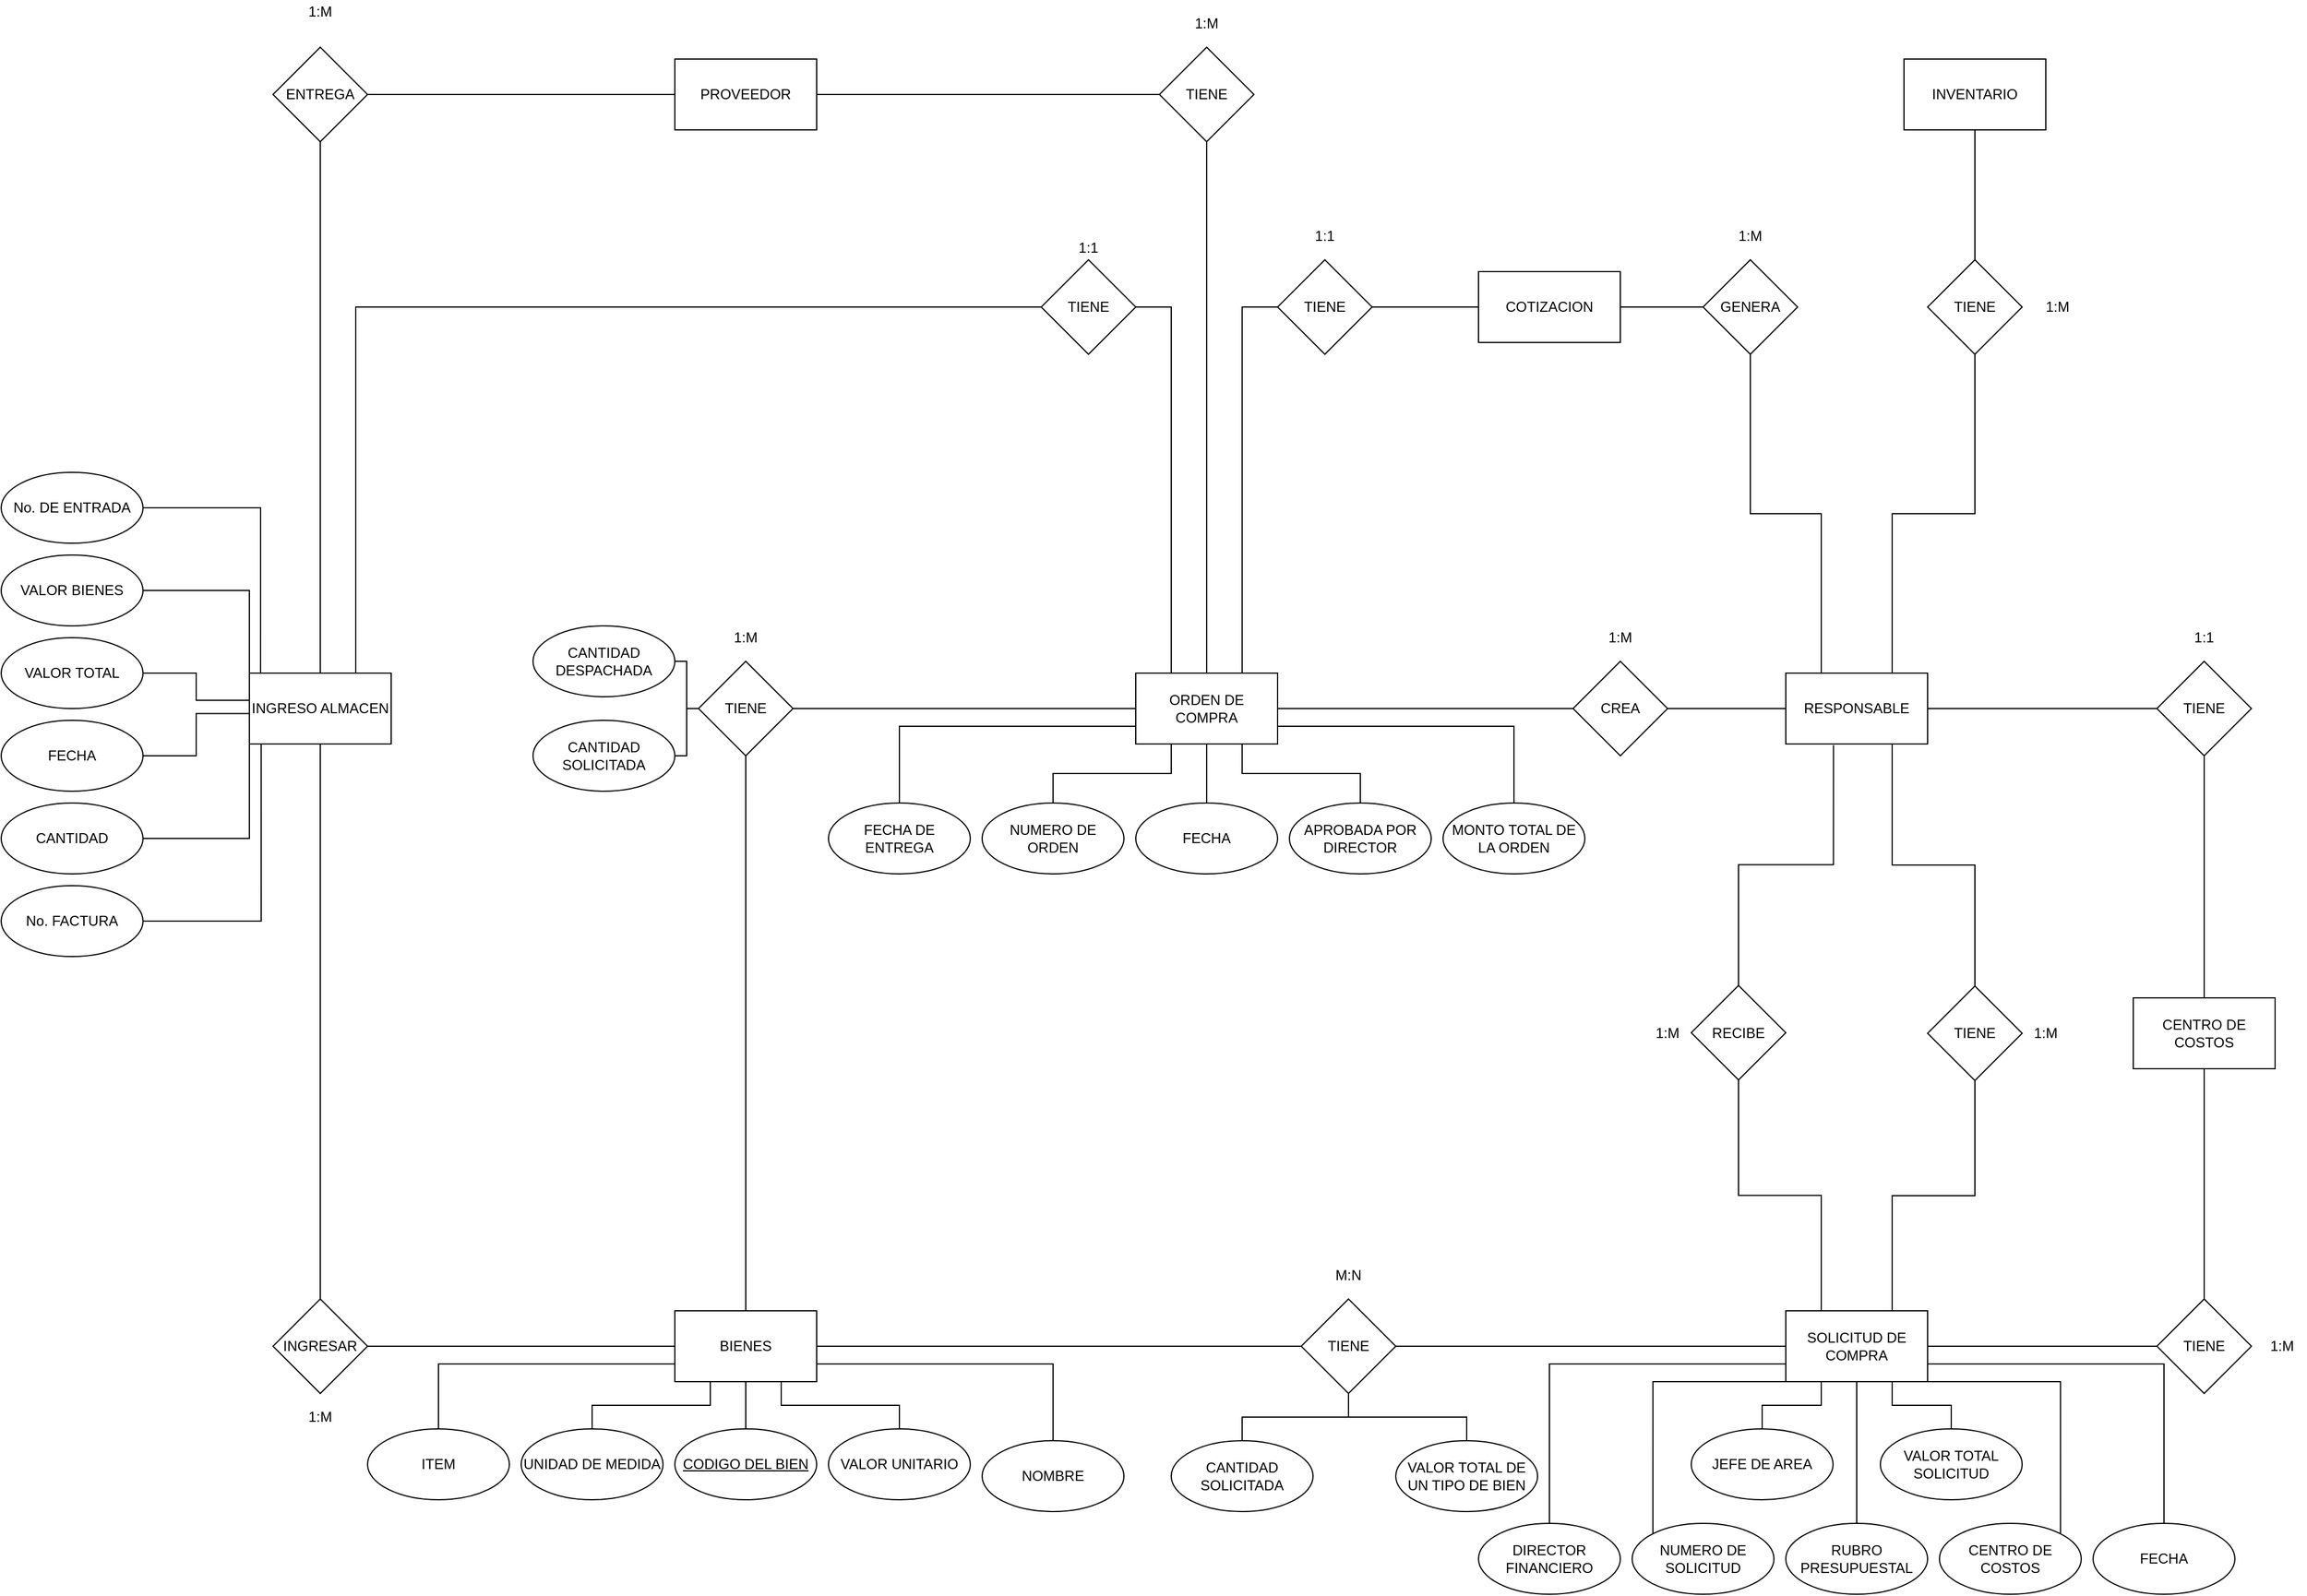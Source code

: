 <mxfile version="14.7.3" type="github">
  <diagram id="3u8U44H4jnyW9glCEdO8" name="Page-1">
    <mxGraphModel dx="1699" dy="2381" grid="1" gridSize="10" guides="1" tooltips="1" connect="1" arrows="1" fold="1" page="1" pageScale="1" pageWidth="827" pageHeight="1169" math="0" shadow="0">
      <root>
        <mxCell id="0" />
        <mxCell id="1" parent="0" />
        <mxCell id="CAUhlGkzBfAJHvkYmCcD-1" value="INGRESO ALMACEN" style="rounded=0;whiteSpace=wrap;html=1;" vertex="1" parent="1">
          <mxGeometry x="40" y="280" width="120" height="60" as="geometry" />
        </mxCell>
        <mxCell id="CAUhlGkzBfAJHvkYmCcD-17" style="edgeStyle=orthogonalEdgeStyle;rounded=0;orthogonalLoop=1;jettySize=auto;html=1;exitX=0.5;exitY=0;exitDx=0;exitDy=0;entryX=0.5;entryY=1;entryDx=0;entryDy=0;endArrow=none;endFill=0;" edge="1" parent="1" source="CAUhlGkzBfAJHvkYmCcD-2" target="CAUhlGkzBfAJHvkYmCcD-1">
          <mxGeometry relative="1" as="geometry" />
        </mxCell>
        <mxCell id="CAUhlGkzBfAJHvkYmCcD-18" style="edgeStyle=orthogonalEdgeStyle;rounded=0;orthogonalLoop=1;jettySize=auto;html=1;exitX=1;exitY=0.5;exitDx=0;exitDy=0;entryX=0;entryY=0.5;entryDx=0;entryDy=0;endArrow=none;endFill=0;" edge="1" parent="1" source="CAUhlGkzBfAJHvkYmCcD-2" target="CAUhlGkzBfAJHvkYmCcD-3">
          <mxGeometry relative="1" as="geometry" />
        </mxCell>
        <mxCell id="CAUhlGkzBfAJHvkYmCcD-2" value="INGRESAR" style="rhombus;whiteSpace=wrap;html=1;" vertex="1" parent="1">
          <mxGeometry x="60" y="810" width="80" height="80" as="geometry" />
        </mxCell>
        <mxCell id="CAUhlGkzBfAJHvkYmCcD-3" value="BIENES" style="rounded=0;whiteSpace=wrap;html=1;" vertex="1" parent="1">
          <mxGeometry x="400" y="820" width="120" height="60" as="geometry" />
        </mxCell>
        <mxCell id="CAUhlGkzBfAJHvkYmCcD-16" style="edgeStyle=orthogonalEdgeStyle;rounded=0;orthogonalLoop=1;jettySize=auto;html=1;exitX=1;exitY=0.5;exitDx=0;exitDy=0;entryX=0.079;entryY=0;entryDx=0;entryDy=0;entryPerimeter=0;endArrow=none;endFill=0;" edge="1" parent="1" source="CAUhlGkzBfAJHvkYmCcD-4" target="CAUhlGkzBfAJHvkYmCcD-1">
          <mxGeometry relative="1" as="geometry" />
        </mxCell>
        <mxCell id="CAUhlGkzBfAJHvkYmCcD-4" value="No. DE ENTRADA" style="ellipse;whiteSpace=wrap;html=1;" vertex="1" parent="1">
          <mxGeometry x="-170" y="110" width="120" height="60" as="geometry" />
        </mxCell>
        <mxCell id="CAUhlGkzBfAJHvkYmCcD-11" style="edgeStyle=orthogonalEdgeStyle;rounded=0;orthogonalLoop=1;jettySize=auto;html=1;exitX=1;exitY=0.5;exitDx=0;exitDy=0;entryX=0.002;entryY=0.571;entryDx=0;entryDy=0;entryPerimeter=0;endArrow=none;endFill=0;" edge="1" parent="1" source="CAUhlGkzBfAJHvkYmCcD-5" target="CAUhlGkzBfAJHvkYmCcD-1">
          <mxGeometry relative="1" as="geometry" />
        </mxCell>
        <mxCell id="CAUhlGkzBfAJHvkYmCcD-5" value="FECHA" style="ellipse;whiteSpace=wrap;html=1;" vertex="1" parent="1">
          <mxGeometry x="-170" y="320" width="120" height="60" as="geometry" />
        </mxCell>
        <mxCell id="CAUhlGkzBfAJHvkYmCcD-13" style="edgeStyle=orthogonalEdgeStyle;rounded=0;orthogonalLoop=1;jettySize=auto;html=1;exitX=1;exitY=0.5;exitDx=0;exitDy=0;entryX=0.083;entryY=1;entryDx=0;entryDy=0;entryPerimeter=0;endArrow=none;endFill=0;" edge="1" parent="1" source="CAUhlGkzBfAJHvkYmCcD-6" target="CAUhlGkzBfAJHvkYmCcD-1">
          <mxGeometry relative="1" as="geometry" />
        </mxCell>
        <mxCell id="CAUhlGkzBfAJHvkYmCcD-6" value="No. FACTURA" style="ellipse;whiteSpace=wrap;html=1;" vertex="1" parent="1">
          <mxGeometry x="-170" y="460" width="120" height="60" as="geometry" />
        </mxCell>
        <mxCell id="CAUhlGkzBfAJHvkYmCcD-15" style="edgeStyle=orthogonalEdgeStyle;rounded=0;orthogonalLoop=1;jettySize=auto;html=1;exitX=1;exitY=0.5;exitDx=0;exitDy=0;entryX=0;entryY=0;entryDx=0;entryDy=0;endArrow=none;endFill=0;" edge="1" parent="1" source="CAUhlGkzBfAJHvkYmCcD-7" target="CAUhlGkzBfAJHvkYmCcD-1">
          <mxGeometry relative="1" as="geometry" />
        </mxCell>
        <mxCell id="CAUhlGkzBfAJHvkYmCcD-7" value="VALOR BIENES" style="ellipse;whiteSpace=wrap;html=1;" vertex="1" parent="1">
          <mxGeometry x="-170" y="180" width="120" height="60" as="geometry" />
        </mxCell>
        <mxCell id="CAUhlGkzBfAJHvkYmCcD-10" style="edgeStyle=orthogonalEdgeStyle;rounded=0;orthogonalLoop=1;jettySize=auto;html=1;exitX=1;exitY=0.5;exitDx=0;exitDy=0;entryX=0;entryY=0.383;entryDx=0;entryDy=0;entryPerimeter=0;endArrow=none;endFill=0;" edge="1" parent="1" source="CAUhlGkzBfAJHvkYmCcD-8" target="CAUhlGkzBfAJHvkYmCcD-1">
          <mxGeometry relative="1" as="geometry" />
        </mxCell>
        <mxCell id="CAUhlGkzBfAJHvkYmCcD-8" value="VALOR TOTAL" style="ellipse;whiteSpace=wrap;html=1;" vertex="1" parent="1">
          <mxGeometry x="-170" y="250" width="120" height="60" as="geometry" />
        </mxCell>
        <mxCell id="CAUhlGkzBfAJHvkYmCcD-14" style="edgeStyle=orthogonalEdgeStyle;rounded=0;orthogonalLoop=1;jettySize=auto;html=1;exitX=1;exitY=0.5;exitDx=0;exitDy=0;entryX=0;entryY=1;entryDx=0;entryDy=0;endArrow=none;endFill=0;" edge="1" parent="1" source="CAUhlGkzBfAJHvkYmCcD-9" target="CAUhlGkzBfAJHvkYmCcD-1">
          <mxGeometry relative="1" as="geometry" />
        </mxCell>
        <mxCell id="CAUhlGkzBfAJHvkYmCcD-9" value="CANTIDAD" style="ellipse;whiteSpace=wrap;html=1;" vertex="1" parent="1">
          <mxGeometry x="-170" y="390" width="120" height="60" as="geometry" />
        </mxCell>
        <mxCell id="CAUhlGkzBfAJHvkYmCcD-24" style="edgeStyle=orthogonalEdgeStyle;rounded=0;orthogonalLoop=1;jettySize=auto;html=1;exitX=0.5;exitY=0;exitDx=0;exitDy=0;entryX=0.5;entryY=1;entryDx=0;entryDy=0;endArrow=none;endFill=0;" edge="1" parent="1" source="CAUhlGkzBfAJHvkYmCcD-19" target="CAUhlGkzBfAJHvkYmCcD-3">
          <mxGeometry relative="1" as="geometry" />
        </mxCell>
        <mxCell id="CAUhlGkzBfAJHvkYmCcD-19" value="&lt;u&gt;CODIGO DEL BIEN&lt;/u&gt;" style="ellipse;whiteSpace=wrap;html=1;" vertex="1" parent="1">
          <mxGeometry x="400" y="920" width="120" height="60" as="geometry" />
        </mxCell>
        <mxCell id="CAUhlGkzBfAJHvkYmCcD-27" style="edgeStyle=orthogonalEdgeStyle;rounded=0;orthogonalLoop=1;jettySize=auto;html=1;exitX=0.5;exitY=0;exitDx=0;exitDy=0;entryX=0;entryY=0.75;entryDx=0;entryDy=0;endArrow=none;endFill=0;" edge="1" parent="1" source="CAUhlGkzBfAJHvkYmCcD-20" target="CAUhlGkzBfAJHvkYmCcD-3">
          <mxGeometry relative="1" as="geometry" />
        </mxCell>
        <mxCell id="CAUhlGkzBfAJHvkYmCcD-20" value="ITEM" style="ellipse;whiteSpace=wrap;html=1;" vertex="1" parent="1">
          <mxGeometry x="140" y="920" width="120" height="60" as="geometry" />
        </mxCell>
        <mxCell id="CAUhlGkzBfAJHvkYmCcD-28" style="edgeStyle=orthogonalEdgeStyle;rounded=0;orthogonalLoop=1;jettySize=auto;html=1;exitX=0.5;exitY=0;exitDx=0;exitDy=0;entryX=1;entryY=0.75;entryDx=0;entryDy=0;endArrow=none;endFill=0;" edge="1" parent="1" source="CAUhlGkzBfAJHvkYmCcD-21" target="CAUhlGkzBfAJHvkYmCcD-3">
          <mxGeometry relative="1" as="geometry" />
        </mxCell>
        <mxCell id="CAUhlGkzBfAJHvkYmCcD-21" value="NOMBRE" style="ellipse;whiteSpace=wrap;html=1;" vertex="1" parent="1">
          <mxGeometry x="660" y="930" width="120" height="60" as="geometry" />
        </mxCell>
        <mxCell id="CAUhlGkzBfAJHvkYmCcD-26" style="edgeStyle=orthogonalEdgeStyle;rounded=0;orthogonalLoop=1;jettySize=auto;html=1;exitX=0.5;exitY=0;exitDx=0;exitDy=0;entryX=0.25;entryY=1;entryDx=0;entryDy=0;endArrow=none;endFill=0;" edge="1" parent="1" source="CAUhlGkzBfAJHvkYmCcD-22" target="CAUhlGkzBfAJHvkYmCcD-3">
          <mxGeometry relative="1" as="geometry" />
        </mxCell>
        <mxCell id="CAUhlGkzBfAJHvkYmCcD-22" value="UNIDAD DE MEDIDA" style="ellipse;whiteSpace=wrap;html=1;" vertex="1" parent="1">
          <mxGeometry x="270" y="920" width="120" height="60" as="geometry" />
        </mxCell>
        <mxCell id="CAUhlGkzBfAJHvkYmCcD-25" style="edgeStyle=orthogonalEdgeStyle;rounded=0;orthogonalLoop=1;jettySize=auto;html=1;exitX=0.5;exitY=0;exitDx=0;exitDy=0;entryX=0.75;entryY=1;entryDx=0;entryDy=0;endArrow=none;endFill=0;" edge="1" parent="1" source="CAUhlGkzBfAJHvkYmCcD-23" target="CAUhlGkzBfAJHvkYmCcD-3">
          <mxGeometry relative="1" as="geometry" />
        </mxCell>
        <mxCell id="CAUhlGkzBfAJHvkYmCcD-23" value="VALOR UNITARIO" style="ellipse;whiteSpace=wrap;html=1;" vertex="1" parent="1">
          <mxGeometry x="530" y="920" width="120" height="60" as="geometry" />
        </mxCell>
        <mxCell id="CAUhlGkzBfAJHvkYmCcD-33" style="edgeStyle=orthogonalEdgeStyle;rounded=0;orthogonalLoop=1;jettySize=auto;html=1;exitX=0.5;exitY=1;exitDx=0;exitDy=0;entryX=0.5;entryY=0;entryDx=0;entryDy=0;endArrow=none;endFill=0;" edge="1" parent="1" source="CAUhlGkzBfAJHvkYmCcD-30" target="CAUhlGkzBfAJHvkYmCcD-3">
          <mxGeometry relative="1" as="geometry" />
        </mxCell>
        <mxCell id="CAUhlGkzBfAJHvkYmCcD-34" style="edgeStyle=orthogonalEdgeStyle;rounded=0;orthogonalLoop=1;jettySize=auto;html=1;exitX=1;exitY=0.5;exitDx=0;exitDy=0;entryX=0;entryY=0.5;entryDx=0;entryDy=0;endArrow=none;endFill=0;" edge="1" parent="1" source="CAUhlGkzBfAJHvkYmCcD-30" target="CAUhlGkzBfAJHvkYmCcD-32">
          <mxGeometry relative="1" as="geometry" />
        </mxCell>
        <mxCell id="CAUhlGkzBfAJHvkYmCcD-30" value="TIENE" style="rhombus;whiteSpace=wrap;html=1;" vertex="1" parent="1">
          <mxGeometry x="420" y="270" width="80" height="80" as="geometry" />
        </mxCell>
        <mxCell id="CAUhlGkzBfAJHvkYmCcD-32" value="ORDEN DE COMPRA" style="rounded=0;whiteSpace=wrap;html=1;" vertex="1" parent="1">
          <mxGeometry x="790" y="280" width="120" height="60" as="geometry" />
        </mxCell>
        <mxCell id="CAUhlGkzBfAJHvkYmCcD-37" style="edgeStyle=orthogonalEdgeStyle;rounded=0;orthogonalLoop=1;jettySize=auto;html=1;exitX=1;exitY=0.5;exitDx=0;exitDy=0;entryX=0;entryY=0.5;entryDx=0;entryDy=0;endArrow=none;endFill=0;" edge="1" parent="1" source="CAUhlGkzBfAJHvkYmCcD-35" target="CAUhlGkzBfAJHvkYmCcD-30">
          <mxGeometry relative="1" as="geometry">
            <Array as="points">
              <mxPoint x="410" y="270" />
              <mxPoint x="410" y="310" />
            </Array>
          </mxGeometry>
        </mxCell>
        <mxCell id="CAUhlGkzBfAJHvkYmCcD-35" value="CANTIDAD DESPACHADA" style="ellipse;whiteSpace=wrap;html=1;" vertex="1" parent="1">
          <mxGeometry x="280" y="240" width="120" height="60" as="geometry" />
        </mxCell>
        <mxCell id="CAUhlGkzBfAJHvkYmCcD-38" style="edgeStyle=orthogonalEdgeStyle;rounded=0;orthogonalLoop=1;jettySize=auto;html=1;exitX=1;exitY=0.5;exitDx=0;exitDy=0;entryX=0;entryY=0.5;entryDx=0;entryDy=0;endArrow=none;endFill=0;" edge="1" parent="1" source="CAUhlGkzBfAJHvkYmCcD-36" target="CAUhlGkzBfAJHvkYmCcD-30">
          <mxGeometry relative="1" as="geometry">
            <Array as="points">
              <mxPoint x="410" y="350" />
              <mxPoint x="410" y="310" />
            </Array>
          </mxGeometry>
        </mxCell>
        <mxCell id="CAUhlGkzBfAJHvkYmCcD-36" value="CANTIDAD SOLICITADA" style="ellipse;whiteSpace=wrap;html=1;" vertex="1" parent="1">
          <mxGeometry x="280" y="320" width="120" height="60" as="geometry" />
        </mxCell>
        <mxCell id="CAUhlGkzBfAJHvkYmCcD-40" style="edgeStyle=orthogonalEdgeStyle;rounded=0;orthogonalLoop=1;jettySize=auto;html=1;exitX=1;exitY=0.5;exitDx=0;exitDy=0;entryX=0.25;entryY=0;entryDx=0;entryDy=0;endArrow=none;endFill=0;" edge="1" parent="1" source="CAUhlGkzBfAJHvkYmCcD-39" target="CAUhlGkzBfAJHvkYmCcD-32">
          <mxGeometry relative="1" as="geometry" />
        </mxCell>
        <mxCell id="CAUhlGkzBfAJHvkYmCcD-41" style="edgeStyle=orthogonalEdgeStyle;rounded=0;orthogonalLoop=1;jettySize=auto;html=1;exitX=0;exitY=0.5;exitDx=0;exitDy=0;entryX=0.75;entryY=0;entryDx=0;entryDy=0;endArrow=none;endFill=0;" edge="1" parent="1" source="CAUhlGkzBfAJHvkYmCcD-39" target="CAUhlGkzBfAJHvkYmCcD-1">
          <mxGeometry relative="1" as="geometry" />
        </mxCell>
        <mxCell id="CAUhlGkzBfAJHvkYmCcD-39" value="TIENE" style="rhombus;whiteSpace=wrap;html=1;" vertex="1" parent="1">
          <mxGeometry x="710" y="-70" width="80" height="80" as="geometry" />
        </mxCell>
        <mxCell id="CAUhlGkzBfAJHvkYmCcD-43" style="edgeStyle=orthogonalEdgeStyle;rounded=0;orthogonalLoop=1;jettySize=auto;html=1;exitX=0.5;exitY=1;exitDx=0;exitDy=0;endArrow=none;endFill=0;" edge="1" parent="1" source="CAUhlGkzBfAJHvkYmCcD-42" target="CAUhlGkzBfAJHvkYmCcD-1">
          <mxGeometry relative="1" as="geometry" />
        </mxCell>
        <mxCell id="CAUhlGkzBfAJHvkYmCcD-45" style="edgeStyle=orthogonalEdgeStyle;rounded=0;orthogonalLoop=1;jettySize=auto;html=1;exitX=1;exitY=0.5;exitDx=0;exitDy=0;entryX=0;entryY=0.5;entryDx=0;entryDy=0;endArrow=none;endFill=0;" edge="1" parent="1" source="CAUhlGkzBfAJHvkYmCcD-42" target="CAUhlGkzBfAJHvkYmCcD-44">
          <mxGeometry relative="1" as="geometry" />
        </mxCell>
        <mxCell id="CAUhlGkzBfAJHvkYmCcD-42" value="ENTREGA" style="rhombus;whiteSpace=wrap;html=1;" vertex="1" parent="1">
          <mxGeometry x="60" y="-250" width="80" height="80" as="geometry" />
        </mxCell>
        <mxCell id="CAUhlGkzBfAJHvkYmCcD-44" value="PROVEEDOR" style="rounded=0;whiteSpace=wrap;html=1;" vertex="1" parent="1">
          <mxGeometry x="400" y="-240" width="120" height="60" as="geometry" />
        </mxCell>
        <mxCell id="CAUhlGkzBfAJHvkYmCcD-47" style="edgeStyle=orthogonalEdgeStyle;rounded=0;orthogonalLoop=1;jettySize=auto;html=1;exitX=0;exitY=0.5;exitDx=0;exitDy=0;entryX=1;entryY=0.5;entryDx=0;entryDy=0;endArrow=none;endFill=0;" edge="1" parent="1" source="CAUhlGkzBfAJHvkYmCcD-46" target="CAUhlGkzBfAJHvkYmCcD-44">
          <mxGeometry relative="1" as="geometry" />
        </mxCell>
        <mxCell id="CAUhlGkzBfAJHvkYmCcD-48" style="edgeStyle=orthogonalEdgeStyle;rounded=0;orthogonalLoop=1;jettySize=auto;html=1;exitX=0.5;exitY=1;exitDx=0;exitDy=0;entryX=0.5;entryY=0;entryDx=0;entryDy=0;endArrow=none;endFill=0;" edge="1" parent="1" source="CAUhlGkzBfAJHvkYmCcD-46" target="CAUhlGkzBfAJHvkYmCcD-32">
          <mxGeometry relative="1" as="geometry" />
        </mxCell>
        <mxCell id="CAUhlGkzBfAJHvkYmCcD-46" value="TIENE" style="rhombus;whiteSpace=wrap;html=1;" vertex="1" parent="1">
          <mxGeometry x="810" y="-250" width="80" height="80" as="geometry" />
        </mxCell>
        <mxCell id="CAUhlGkzBfAJHvkYmCcD-51" style="edgeStyle=orthogonalEdgeStyle;rounded=0;orthogonalLoop=1;jettySize=auto;html=1;exitX=0;exitY=0.5;exitDx=0;exitDy=0;entryX=0.75;entryY=0;entryDx=0;entryDy=0;endArrow=none;endFill=0;" edge="1" parent="1" source="CAUhlGkzBfAJHvkYmCcD-49" target="CAUhlGkzBfAJHvkYmCcD-32">
          <mxGeometry relative="1" as="geometry" />
        </mxCell>
        <mxCell id="CAUhlGkzBfAJHvkYmCcD-52" style="edgeStyle=orthogonalEdgeStyle;rounded=0;orthogonalLoop=1;jettySize=auto;html=1;exitX=1;exitY=0.5;exitDx=0;exitDy=0;entryX=0;entryY=0.5;entryDx=0;entryDy=0;endArrow=none;endFill=0;" edge="1" parent="1" source="CAUhlGkzBfAJHvkYmCcD-49" target="CAUhlGkzBfAJHvkYmCcD-50">
          <mxGeometry relative="1" as="geometry" />
        </mxCell>
        <mxCell id="CAUhlGkzBfAJHvkYmCcD-49" value="TIENE" style="rhombus;whiteSpace=wrap;html=1;" vertex="1" parent="1">
          <mxGeometry x="910" y="-70" width="80" height="80" as="geometry" />
        </mxCell>
        <mxCell id="CAUhlGkzBfAJHvkYmCcD-50" value="COTIZACION" style="rounded=0;whiteSpace=wrap;html=1;" vertex="1" parent="1">
          <mxGeometry x="1080" y="-60" width="120" height="60" as="geometry" />
        </mxCell>
        <mxCell id="CAUhlGkzBfAJHvkYmCcD-54" style="edgeStyle=orthogonalEdgeStyle;rounded=0;orthogonalLoop=1;jettySize=auto;html=1;exitX=0;exitY=0.5;exitDx=0;exitDy=0;entryX=1;entryY=0.5;entryDx=0;entryDy=0;endArrow=none;endFill=0;" edge="1" parent="1" source="CAUhlGkzBfAJHvkYmCcD-53" target="CAUhlGkzBfAJHvkYmCcD-50">
          <mxGeometry relative="1" as="geometry" />
        </mxCell>
        <mxCell id="CAUhlGkzBfAJHvkYmCcD-85" style="edgeStyle=orthogonalEdgeStyle;rounded=0;orthogonalLoop=1;jettySize=auto;html=1;exitX=0.5;exitY=1;exitDx=0;exitDy=0;entryX=0.25;entryY=0;entryDx=0;entryDy=0;endArrow=none;endFill=0;" edge="1" parent="1" source="CAUhlGkzBfAJHvkYmCcD-53" target="CAUhlGkzBfAJHvkYmCcD-55">
          <mxGeometry relative="1" as="geometry" />
        </mxCell>
        <mxCell id="CAUhlGkzBfAJHvkYmCcD-53" value="GENERA" style="rhombus;whiteSpace=wrap;html=1;" vertex="1" parent="1">
          <mxGeometry x="1270" y="-70" width="80" height="80" as="geometry" />
        </mxCell>
        <mxCell id="CAUhlGkzBfAJHvkYmCcD-55" value="RESPONSABLE" style="rounded=0;whiteSpace=wrap;html=1;" vertex="1" parent="1">
          <mxGeometry x="1340" y="280" width="120" height="60" as="geometry" />
        </mxCell>
        <mxCell id="CAUhlGkzBfAJHvkYmCcD-57" style="edgeStyle=orthogonalEdgeStyle;rounded=0;orthogonalLoop=1;jettySize=auto;html=1;exitX=0;exitY=0.5;exitDx=0;exitDy=0;entryX=1;entryY=0.5;entryDx=0;entryDy=0;endArrow=none;endFill=0;" edge="1" parent="1" source="CAUhlGkzBfAJHvkYmCcD-56" target="CAUhlGkzBfAJHvkYmCcD-32">
          <mxGeometry relative="1" as="geometry" />
        </mxCell>
        <mxCell id="CAUhlGkzBfAJHvkYmCcD-58" style="edgeStyle=orthogonalEdgeStyle;rounded=0;orthogonalLoop=1;jettySize=auto;html=1;exitX=1;exitY=0.5;exitDx=0;exitDy=0;entryX=0;entryY=0.5;entryDx=0;entryDy=0;endArrow=none;endFill=0;" edge="1" parent="1" source="CAUhlGkzBfAJHvkYmCcD-56" target="CAUhlGkzBfAJHvkYmCcD-55">
          <mxGeometry relative="1" as="geometry" />
        </mxCell>
        <mxCell id="CAUhlGkzBfAJHvkYmCcD-56" value="CREA" style="rhombus;whiteSpace=wrap;html=1;" vertex="1" parent="1">
          <mxGeometry x="1160" y="270" width="80" height="80" as="geometry" />
        </mxCell>
        <mxCell id="CAUhlGkzBfAJHvkYmCcD-61" style="edgeStyle=orthogonalEdgeStyle;rounded=0;orthogonalLoop=1;jettySize=auto;html=1;exitX=0;exitY=0.5;exitDx=0;exitDy=0;entryX=1;entryY=0.5;entryDx=0;entryDy=0;endArrow=none;endFill=0;" edge="1" parent="1" source="CAUhlGkzBfAJHvkYmCcD-60" target="CAUhlGkzBfAJHvkYmCcD-3">
          <mxGeometry relative="1" as="geometry" />
        </mxCell>
        <mxCell id="CAUhlGkzBfAJHvkYmCcD-63" style="edgeStyle=orthogonalEdgeStyle;rounded=0;orthogonalLoop=1;jettySize=auto;html=1;exitX=1;exitY=0.5;exitDx=0;exitDy=0;entryX=0;entryY=0.5;entryDx=0;entryDy=0;endArrow=none;endFill=0;" edge="1" parent="1" source="CAUhlGkzBfAJHvkYmCcD-60" target="CAUhlGkzBfAJHvkYmCcD-62">
          <mxGeometry relative="1" as="geometry" />
        </mxCell>
        <mxCell id="CAUhlGkzBfAJHvkYmCcD-60" value="TIENE" style="rhombus;whiteSpace=wrap;html=1;" vertex="1" parent="1">
          <mxGeometry x="930" y="810" width="80" height="80" as="geometry" />
        </mxCell>
        <mxCell id="CAUhlGkzBfAJHvkYmCcD-62" value="SOLICITUD DE COMPRA" style="rounded=0;whiteSpace=wrap;html=1;" vertex="1" parent="1">
          <mxGeometry x="1340" y="820" width="120" height="60" as="geometry" />
        </mxCell>
        <mxCell id="CAUhlGkzBfAJHvkYmCcD-67" style="edgeStyle=orthogonalEdgeStyle;rounded=0;orthogonalLoop=1;jettySize=auto;html=1;exitX=0.5;exitY=0;exitDx=0;exitDy=0;entryX=0.5;entryY=1;entryDx=0;entryDy=0;endArrow=none;endFill=0;" edge="1" parent="1" source="CAUhlGkzBfAJHvkYmCcD-64" target="CAUhlGkzBfAJHvkYmCcD-60">
          <mxGeometry relative="1" as="geometry" />
        </mxCell>
        <mxCell id="CAUhlGkzBfAJHvkYmCcD-64" value="CANTIDAD SOLICITADA" style="ellipse;whiteSpace=wrap;html=1;" vertex="1" parent="1">
          <mxGeometry x="820" y="930" width="120" height="60" as="geometry" />
        </mxCell>
        <mxCell id="CAUhlGkzBfAJHvkYmCcD-66" style="edgeStyle=orthogonalEdgeStyle;rounded=0;orthogonalLoop=1;jettySize=auto;html=1;exitX=0.5;exitY=0;exitDx=0;exitDy=0;entryX=0.5;entryY=1;entryDx=0;entryDy=0;endArrow=none;endFill=0;" edge="1" parent="1" source="CAUhlGkzBfAJHvkYmCcD-65" target="CAUhlGkzBfAJHvkYmCcD-60">
          <mxGeometry relative="1" as="geometry" />
        </mxCell>
        <mxCell id="CAUhlGkzBfAJHvkYmCcD-65" value="VALOR TOTAL DE UN TIPO DE BIEN" style="ellipse;whiteSpace=wrap;html=1;" vertex="1" parent="1">
          <mxGeometry x="1010" y="930" width="120" height="60" as="geometry" />
        </mxCell>
        <mxCell id="CAUhlGkzBfAJHvkYmCcD-72" style="edgeStyle=orthogonalEdgeStyle;rounded=0;orthogonalLoop=1;jettySize=auto;html=1;exitX=0.5;exitY=0;exitDx=0;exitDy=0;entryX=0.75;entryY=1;entryDx=0;entryDy=0;endArrow=none;endFill=0;" edge="1" parent="1" source="CAUhlGkzBfAJHvkYmCcD-68" target="CAUhlGkzBfAJHvkYmCcD-55">
          <mxGeometry relative="1" as="geometry" />
        </mxCell>
        <mxCell id="CAUhlGkzBfAJHvkYmCcD-73" style="edgeStyle=orthogonalEdgeStyle;rounded=0;orthogonalLoop=1;jettySize=auto;html=1;exitX=0.5;exitY=1;exitDx=0;exitDy=0;entryX=0.75;entryY=0;entryDx=0;entryDy=0;endArrow=none;endFill=0;" edge="1" parent="1" source="CAUhlGkzBfAJHvkYmCcD-68" target="CAUhlGkzBfAJHvkYmCcD-62">
          <mxGeometry relative="1" as="geometry" />
        </mxCell>
        <mxCell id="CAUhlGkzBfAJHvkYmCcD-68" value="TIENE" style="rhombus;whiteSpace=wrap;html=1;" vertex="1" parent="1">
          <mxGeometry x="1460" y="545" width="80" height="80" as="geometry" />
        </mxCell>
        <mxCell id="CAUhlGkzBfAJHvkYmCcD-70" style="edgeStyle=orthogonalEdgeStyle;rounded=0;orthogonalLoop=1;jettySize=auto;html=1;exitX=0.5;exitY=1;exitDx=0;exitDy=0;entryX=0.25;entryY=0;entryDx=0;entryDy=0;endArrow=none;endFill=0;" edge="1" parent="1" source="CAUhlGkzBfAJHvkYmCcD-69" target="CAUhlGkzBfAJHvkYmCcD-62">
          <mxGeometry relative="1" as="geometry" />
        </mxCell>
        <mxCell id="CAUhlGkzBfAJHvkYmCcD-71" style="edgeStyle=orthogonalEdgeStyle;rounded=0;orthogonalLoop=1;jettySize=auto;html=1;exitX=0.5;exitY=0;exitDx=0;exitDy=0;entryX=0.336;entryY=1.017;entryDx=0;entryDy=0;entryPerimeter=0;endArrow=none;endFill=0;" edge="1" parent="1" source="CAUhlGkzBfAJHvkYmCcD-69" target="CAUhlGkzBfAJHvkYmCcD-55">
          <mxGeometry relative="1" as="geometry" />
        </mxCell>
        <mxCell id="CAUhlGkzBfAJHvkYmCcD-69" value="RECIBE" style="rhombus;whiteSpace=wrap;html=1;" vertex="1" parent="1">
          <mxGeometry x="1260" y="544.5" width="80" height="80" as="geometry" />
        </mxCell>
        <mxCell id="CAUhlGkzBfAJHvkYmCcD-80" style="edgeStyle=orthogonalEdgeStyle;rounded=0;orthogonalLoop=1;jettySize=auto;html=1;exitX=0.5;exitY=0;exitDx=0;exitDy=0;entryX=0.25;entryY=1;entryDx=0;entryDy=0;endArrow=none;endFill=0;" edge="1" parent="1" source="CAUhlGkzBfAJHvkYmCcD-74" target="CAUhlGkzBfAJHvkYmCcD-32">
          <mxGeometry relative="1" as="geometry" />
        </mxCell>
        <mxCell id="CAUhlGkzBfAJHvkYmCcD-74" value="NUMERO DE ORDEN" style="ellipse;whiteSpace=wrap;html=1;" vertex="1" parent="1">
          <mxGeometry x="660" y="390" width="120" height="60" as="geometry" />
        </mxCell>
        <mxCell id="CAUhlGkzBfAJHvkYmCcD-79" style="edgeStyle=orthogonalEdgeStyle;rounded=0;orthogonalLoop=1;jettySize=auto;html=1;exitX=0.5;exitY=0;exitDx=0;exitDy=0;entryX=0.5;entryY=1;entryDx=0;entryDy=0;endArrow=none;endFill=0;" edge="1" parent="1" source="CAUhlGkzBfAJHvkYmCcD-75" target="CAUhlGkzBfAJHvkYmCcD-32">
          <mxGeometry relative="1" as="geometry" />
        </mxCell>
        <mxCell id="CAUhlGkzBfAJHvkYmCcD-75" value="FECHA" style="ellipse;whiteSpace=wrap;html=1;" vertex="1" parent="1">
          <mxGeometry x="790" y="390" width="120" height="60" as="geometry" />
        </mxCell>
        <mxCell id="CAUhlGkzBfAJHvkYmCcD-82" style="edgeStyle=orthogonalEdgeStyle;rounded=0;orthogonalLoop=1;jettySize=auto;html=1;exitX=0.5;exitY=0;exitDx=0;exitDy=0;entryX=0;entryY=0.75;entryDx=0;entryDy=0;endArrow=none;endFill=0;" edge="1" parent="1" source="CAUhlGkzBfAJHvkYmCcD-76" target="CAUhlGkzBfAJHvkYmCcD-32">
          <mxGeometry relative="1" as="geometry" />
        </mxCell>
        <mxCell id="CAUhlGkzBfAJHvkYmCcD-76" value="FECHA DE ENTREGA" style="ellipse;whiteSpace=wrap;html=1;" vertex="1" parent="1">
          <mxGeometry x="530" y="390" width="120" height="60" as="geometry" />
        </mxCell>
        <mxCell id="CAUhlGkzBfAJHvkYmCcD-83" style="edgeStyle=orthogonalEdgeStyle;rounded=0;orthogonalLoop=1;jettySize=auto;html=1;exitX=0.5;exitY=0;exitDx=0;exitDy=0;entryX=1;entryY=0.75;entryDx=0;entryDy=0;endArrow=none;endFill=0;" edge="1" parent="1" source="CAUhlGkzBfAJHvkYmCcD-77" target="CAUhlGkzBfAJHvkYmCcD-32">
          <mxGeometry relative="1" as="geometry" />
        </mxCell>
        <mxCell id="CAUhlGkzBfAJHvkYmCcD-77" value="MONTO TOTAL DE LA ORDEN" style="ellipse;whiteSpace=wrap;html=1;" vertex="1" parent="1">
          <mxGeometry x="1050" y="390" width="120" height="60" as="geometry" />
        </mxCell>
        <mxCell id="CAUhlGkzBfAJHvkYmCcD-81" style="edgeStyle=orthogonalEdgeStyle;rounded=0;orthogonalLoop=1;jettySize=auto;html=1;exitX=0.5;exitY=0;exitDx=0;exitDy=0;entryX=0.75;entryY=1;entryDx=0;entryDy=0;endArrow=none;endFill=0;" edge="1" parent="1" source="CAUhlGkzBfAJHvkYmCcD-78" target="CAUhlGkzBfAJHvkYmCcD-32">
          <mxGeometry relative="1" as="geometry" />
        </mxCell>
        <mxCell id="CAUhlGkzBfAJHvkYmCcD-78" value="APROBADA POR DIRECTOR" style="ellipse;whiteSpace=wrap;html=1;" vertex="1" parent="1">
          <mxGeometry x="920" y="390" width="120" height="60" as="geometry" />
        </mxCell>
        <mxCell id="CAUhlGkzBfAJHvkYmCcD-86" style="edgeStyle=orthogonalEdgeStyle;rounded=0;orthogonalLoop=1;jettySize=auto;html=1;exitX=0.5;exitY=1;exitDx=0;exitDy=0;entryX=0.75;entryY=0;entryDx=0;entryDy=0;endArrow=none;endFill=0;" edge="1" parent="1" source="CAUhlGkzBfAJHvkYmCcD-84" target="CAUhlGkzBfAJHvkYmCcD-55">
          <mxGeometry relative="1" as="geometry" />
        </mxCell>
        <mxCell id="CAUhlGkzBfAJHvkYmCcD-88" style="edgeStyle=orthogonalEdgeStyle;rounded=0;orthogonalLoop=1;jettySize=auto;html=1;exitX=0.5;exitY=0;exitDx=0;exitDy=0;entryX=0.5;entryY=1;entryDx=0;entryDy=0;endArrow=none;endFill=0;" edge="1" parent="1" source="CAUhlGkzBfAJHvkYmCcD-84" target="CAUhlGkzBfAJHvkYmCcD-87">
          <mxGeometry relative="1" as="geometry" />
        </mxCell>
        <mxCell id="CAUhlGkzBfAJHvkYmCcD-84" value="TIENE" style="rhombus;whiteSpace=wrap;html=1;" vertex="1" parent="1">
          <mxGeometry x="1460" y="-70" width="80" height="80" as="geometry" />
        </mxCell>
        <mxCell id="CAUhlGkzBfAJHvkYmCcD-87" value="INVENTARIO" style="rounded=0;whiteSpace=wrap;html=1;" vertex="1" parent="1">
          <mxGeometry x="1440" y="-240" width="120" height="60" as="geometry" />
        </mxCell>
        <mxCell id="CAUhlGkzBfAJHvkYmCcD-91" style="edgeStyle=orthogonalEdgeStyle;rounded=0;orthogonalLoop=1;jettySize=auto;html=1;exitX=0;exitY=0.5;exitDx=0;exitDy=0;entryX=1;entryY=0.5;entryDx=0;entryDy=0;endArrow=none;endFill=0;" edge="1" parent="1" source="CAUhlGkzBfAJHvkYmCcD-90" target="CAUhlGkzBfAJHvkYmCcD-62">
          <mxGeometry relative="1" as="geometry" />
        </mxCell>
        <mxCell id="CAUhlGkzBfAJHvkYmCcD-93" style="edgeStyle=orthogonalEdgeStyle;rounded=0;orthogonalLoop=1;jettySize=auto;html=1;exitX=0.5;exitY=0;exitDx=0;exitDy=0;entryX=0.5;entryY=1;entryDx=0;entryDy=0;endArrow=none;endFill=0;" edge="1" parent="1" source="CAUhlGkzBfAJHvkYmCcD-90" target="CAUhlGkzBfAJHvkYmCcD-92">
          <mxGeometry relative="1" as="geometry" />
        </mxCell>
        <mxCell id="CAUhlGkzBfAJHvkYmCcD-90" value="TIENE" style="rhombus;whiteSpace=wrap;html=1;" vertex="1" parent="1">
          <mxGeometry x="1654" y="810" width="80" height="80" as="geometry" />
        </mxCell>
        <mxCell id="CAUhlGkzBfAJHvkYmCcD-92" value="CENTRO DE COSTOS" style="rounded=0;whiteSpace=wrap;html=1;" vertex="1" parent="1">
          <mxGeometry x="1634" y="555" width="120" height="60" as="geometry" />
        </mxCell>
        <mxCell id="CAUhlGkzBfAJHvkYmCcD-95" style="edgeStyle=orthogonalEdgeStyle;rounded=0;orthogonalLoop=1;jettySize=auto;html=1;exitX=0.5;exitY=1;exitDx=0;exitDy=0;entryX=0.5;entryY=0;entryDx=0;entryDy=0;endArrow=none;endFill=0;" edge="1" parent="1" source="CAUhlGkzBfAJHvkYmCcD-94" target="CAUhlGkzBfAJHvkYmCcD-92">
          <mxGeometry relative="1" as="geometry" />
        </mxCell>
        <mxCell id="CAUhlGkzBfAJHvkYmCcD-96" style="edgeStyle=orthogonalEdgeStyle;rounded=0;orthogonalLoop=1;jettySize=auto;html=1;exitX=0;exitY=0.5;exitDx=0;exitDy=0;entryX=1;entryY=0.5;entryDx=0;entryDy=0;endArrow=none;endFill=0;" edge="1" parent="1" source="CAUhlGkzBfAJHvkYmCcD-94" target="CAUhlGkzBfAJHvkYmCcD-55">
          <mxGeometry relative="1" as="geometry" />
        </mxCell>
        <mxCell id="CAUhlGkzBfAJHvkYmCcD-94" value="TIENE" style="rhombus;whiteSpace=wrap;html=1;" vertex="1" parent="1">
          <mxGeometry x="1654" y="270" width="80" height="80" as="geometry" />
        </mxCell>
        <mxCell id="CAUhlGkzBfAJHvkYmCcD-111" style="edgeStyle=orthogonalEdgeStyle;rounded=0;orthogonalLoop=1;jettySize=auto;html=1;exitX=0.5;exitY=0;exitDx=0;exitDy=0;entryX=0.25;entryY=1;entryDx=0;entryDy=0;endArrow=none;endFill=0;" edge="1" parent="1" source="CAUhlGkzBfAJHvkYmCcD-98" target="CAUhlGkzBfAJHvkYmCcD-62">
          <mxGeometry relative="1" as="geometry" />
        </mxCell>
        <mxCell id="CAUhlGkzBfAJHvkYmCcD-98" value="JEFE DE AREA" style="ellipse;whiteSpace=wrap;html=1;" vertex="1" parent="1">
          <mxGeometry x="1260" y="920" width="120" height="60" as="geometry" />
        </mxCell>
        <mxCell id="CAUhlGkzBfAJHvkYmCcD-105" style="edgeStyle=orthogonalEdgeStyle;rounded=0;orthogonalLoop=1;jettySize=auto;html=1;exitX=0.5;exitY=0;exitDx=0;exitDy=0;entryX=0;entryY=0.75;entryDx=0;entryDy=0;endArrow=none;endFill=0;" edge="1" parent="1" source="CAUhlGkzBfAJHvkYmCcD-99" target="CAUhlGkzBfAJHvkYmCcD-62">
          <mxGeometry relative="1" as="geometry" />
        </mxCell>
        <mxCell id="CAUhlGkzBfAJHvkYmCcD-99" value="DIRECTOR FINANCIERO" style="ellipse;whiteSpace=wrap;html=1;" vertex="1" parent="1">
          <mxGeometry x="1080" y="1000" width="120" height="60" as="geometry" />
        </mxCell>
        <mxCell id="CAUhlGkzBfAJHvkYmCcD-110" style="edgeStyle=orthogonalEdgeStyle;rounded=0;orthogonalLoop=1;jettySize=auto;html=1;exitX=0.5;exitY=0;exitDx=0;exitDy=0;entryX=0.5;entryY=1;entryDx=0;entryDy=0;endArrow=none;endFill=0;" edge="1" parent="1" source="CAUhlGkzBfAJHvkYmCcD-100" target="CAUhlGkzBfAJHvkYmCcD-62">
          <mxGeometry relative="1" as="geometry" />
        </mxCell>
        <mxCell id="CAUhlGkzBfAJHvkYmCcD-100" value="RUBRO PRESUPUESTAL" style="ellipse;whiteSpace=wrap;html=1;" vertex="1" parent="1">
          <mxGeometry x="1340" y="1000" width="120" height="60" as="geometry" />
        </mxCell>
        <mxCell id="CAUhlGkzBfAJHvkYmCcD-108" style="edgeStyle=orthogonalEdgeStyle;rounded=0;orthogonalLoop=1;jettySize=auto;html=1;exitX=1;exitY=0;exitDx=0;exitDy=0;entryX=1;entryY=1;entryDx=0;entryDy=0;endArrow=none;endFill=0;" edge="1" parent="1" source="CAUhlGkzBfAJHvkYmCcD-101" target="CAUhlGkzBfAJHvkYmCcD-62">
          <mxGeometry relative="1" as="geometry">
            <Array as="points">
              <mxPoint x="1572" y="880" />
            </Array>
          </mxGeometry>
        </mxCell>
        <mxCell id="CAUhlGkzBfAJHvkYmCcD-101" value="CENTRO DE COSTOS" style="ellipse;whiteSpace=wrap;html=1;" vertex="1" parent="1">
          <mxGeometry x="1470" y="1000" width="120" height="60" as="geometry" />
        </mxCell>
        <mxCell id="CAUhlGkzBfAJHvkYmCcD-106" style="edgeStyle=orthogonalEdgeStyle;rounded=0;orthogonalLoop=1;jettySize=auto;html=1;exitX=0.5;exitY=0;exitDx=0;exitDy=0;entryX=1;entryY=0.75;entryDx=0;entryDy=0;endArrow=none;endFill=0;" edge="1" parent="1" source="CAUhlGkzBfAJHvkYmCcD-102" target="CAUhlGkzBfAJHvkYmCcD-62">
          <mxGeometry relative="1" as="geometry" />
        </mxCell>
        <mxCell id="CAUhlGkzBfAJHvkYmCcD-102" value="FECHA" style="ellipse;whiteSpace=wrap;html=1;" vertex="1" parent="1">
          <mxGeometry x="1600" y="1000" width="120" height="60" as="geometry" />
        </mxCell>
        <mxCell id="CAUhlGkzBfAJHvkYmCcD-109" style="edgeStyle=orthogonalEdgeStyle;rounded=0;orthogonalLoop=1;jettySize=auto;html=1;exitX=0;exitY=0;exitDx=0;exitDy=0;entryX=0;entryY=1;entryDx=0;entryDy=0;endArrow=none;endFill=0;" edge="1" parent="1" source="CAUhlGkzBfAJHvkYmCcD-103" target="CAUhlGkzBfAJHvkYmCcD-62">
          <mxGeometry relative="1" as="geometry">
            <Array as="points">
              <mxPoint x="1228" y="880" />
            </Array>
          </mxGeometry>
        </mxCell>
        <mxCell id="CAUhlGkzBfAJHvkYmCcD-103" value="NUMERO DE SOLICITUD" style="ellipse;whiteSpace=wrap;html=1;" vertex="1" parent="1">
          <mxGeometry x="1210" y="1000" width="120" height="60" as="geometry" />
        </mxCell>
        <mxCell id="CAUhlGkzBfAJHvkYmCcD-112" style="edgeStyle=orthogonalEdgeStyle;rounded=0;orthogonalLoop=1;jettySize=auto;html=1;exitX=0.5;exitY=0;exitDx=0;exitDy=0;entryX=0.75;entryY=1;entryDx=0;entryDy=0;endArrow=none;endFill=0;" edge="1" parent="1" source="CAUhlGkzBfAJHvkYmCcD-104" target="CAUhlGkzBfAJHvkYmCcD-62">
          <mxGeometry relative="1" as="geometry" />
        </mxCell>
        <mxCell id="CAUhlGkzBfAJHvkYmCcD-104" value="VALOR TOTAL SOLICITUD" style="ellipse;whiteSpace=wrap;html=1;" vertex="1" parent="1">
          <mxGeometry x="1420" y="920" width="120" height="60" as="geometry" />
        </mxCell>
        <mxCell id="CAUhlGkzBfAJHvkYmCcD-113" value="1:M" style="text;html=1;strokeColor=none;fillColor=none;align=center;verticalAlign=middle;whiteSpace=wrap;rounded=0;" vertex="1" parent="1">
          <mxGeometry x="80" y="-290" width="40" height="20" as="geometry" />
        </mxCell>
        <mxCell id="CAUhlGkzBfAJHvkYmCcD-114" value="1:M" style="text;html=1;strokeColor=none;fillColor=none;align=center;verticalAlign=middle;whiteSpace=wrap;rounded=0;" vertex="1" parent="1">
          <mxGeometry x="80" y="900" width="40" height="20" as="geometry" />
        </mxCell>
        <mxCell id="CAUhlGkzBfAJHvkYmCcD-115" value="M:N" style="text;html=1;strokeColor=none;fillColor=none;align=center;verticalAlign=middle;whiteSpace=wrap;rounded=0;" vertex="1" parent="1">
          <mxGeometry x="950" y="780" width="40" height="20" as="geometry" />
        </mxCell>
        <mxCell id="CAUhlGkzBfAJHvkYmCcD-116" value="1:M" style="text;html=1;strokeColor=none;fillColor=none;align=center;verticalAlign=middle;whiteSpace=wrap;rounded=0;" vertex="1" parent="1">
          <mxGeometry x="1740" y="840" width="40" height="20" as="geometry" />
        </mxCell>
        <mxCell id="CAUhlGkzBfAJHvkYmCcD-117" value="1:M" style="text;html=1;strokeColor=none;fillColor=none;align=center;verticalAlign=middle;whiteSpace=wrap;rounded=0;" vertex="1" parent="1">
          <mxGeometry x="1220" y="575" width="40" height="20" as="geometry" />
        </mxCell>
        <mxCell id="CAUhlGkzBfAJHvkYmCcD-118" value="1:M" style="text;html=1;strokeColor=none;fillColor=none;align=center;verticalAlign=middle;whiteSpace=wrap;rounded=0;" vertex="1" parent="1">
          <mxGeometry x="1540" y="574.5" width="40" height="20" as="geometry" />
        </mxCell>
        <mxCell id="CAUhlGkzBfAJHvkYmCcD-119" value="1:M" style="text;html=1;strokeColor=none;fillColor=none;align=center;verticalAlign=middle;whiteSpace=wrap;rounded=0;" vertex="1" parent="1">
          <mxGeometry x="1180" y="240" width="40" height="20" as="geometry" />
        </mxCell>
        <mxCell id="CAUhlGkzBfAJHvkYmCcD-120" value="1:1" style="text;html=1;strokeColor=none;fillColor=none;align=center;verticalAlign=middle;whiteSpace=wrap;rounded=0;" vertex="1" parent="1">
          <mxGeometry x="1674" y="240" width="40" height="20" as="geometry" />
        </mxCell>
        <mxCell id="CAUhlGkzBfAJHvkYmCcD-121" value="1:M" style="text;html=1;strokeColor=none;fillColor=none;align=center;verticalAlign=middle;whiteSpace=wrap;rounded=0;" vertex="1" parent="1">
          <mxGeometry x="1550" y="-40" width="40" height="20" as="geometry" />
        </mxCell>
        <mxCell id="CAUhlGkzBfAJHvkYmCcD-122" value="1:M" style="text;html=1;strokeColor=none;fillColor=none;align=center;verticalAlign=middle;whiteSpace=wrap;rounded=0;" vertex="1" parent="1">
          <mxGeometry x="1290" y="-100" width="40" height="20" as="geometry" />
        </mxCell>
        <mxCell id="CAUhlGkzBfAJHvkYmCcD-123" value="1:M" style="text;html=1;strokeColor=none;fillColor=none;align=center;verticalAlign=middle;whiteSpace=wrap;rounded=0;" vertex="1" parent="1">
          <mxGeometry x="440" y="240" width="40" height="20" as="geometry" />
        </mxCell>
        <mxCell id="CAUhlGkzBfAJHvkYmCcD-124" value="1:1" style="text;html=1;strokeColor=none;fillColor=none;align=center;verticalAlign=middle;whiteSpace=wrap;rounded=0;" vertex="1" parent="1">
          <mxGeometry x="730" y="-90" width="40" height="20" as="geometry" />
        </mxCell>
        <mxCell id="CAUhlGkzBfAJHvkYmCcD-125" value="1:M" style="text;html=1;strokeColor=none;fillColor=none;align=center;verticalAlign=middle;whiteSpace=wrap;rounded=0;" vertex="1" parent="1">
          <mxGeometry x="830" y="-280" width="40" height="20" as="geometry" />
        </mxCell>
        <mxCell id="CAUhlGkzBfAJHvkYmCcD-126" value="1:1" style="text;html=1;strokeColor=none;fillColor=none;align=center;verticalAlign=middle;whiteSpace=wrap;rounded=0;" vertex="1" parent="1">
          <mxGeometry x="930" y="-100" width="40" height="20" as="geometry" />
        </mxCell>
      </root>
    </mxGraphModel>
  </diagram>
</mxfile>
